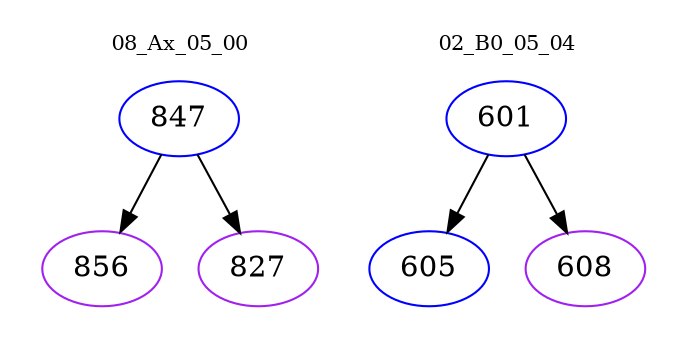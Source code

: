 digraph{
subgraph cluster_0 {
color = white
label = "08_Ax_05_00";
fontsize=10;
T0_847 [label="847", color="blue"]
T0_847 -> T0_856 [color="black"]
T0_856 [label="856", color="purple"]
T0_847 -> T0_827 [color="black"]
T0_827 [label="827", color="purple"]
}
subgraph cluster_1 {
color = white
label = "02_B0_05_04";
fontsize=10;
T1_601 [label="601", color="blue"]
T1_601 -> T1_605 [color="black"]
T1_605 [label="605", color="blue"]
T1_601 -> T1_608 [color="black"]
T1_608 [label="608", color="purple"]
}
}
